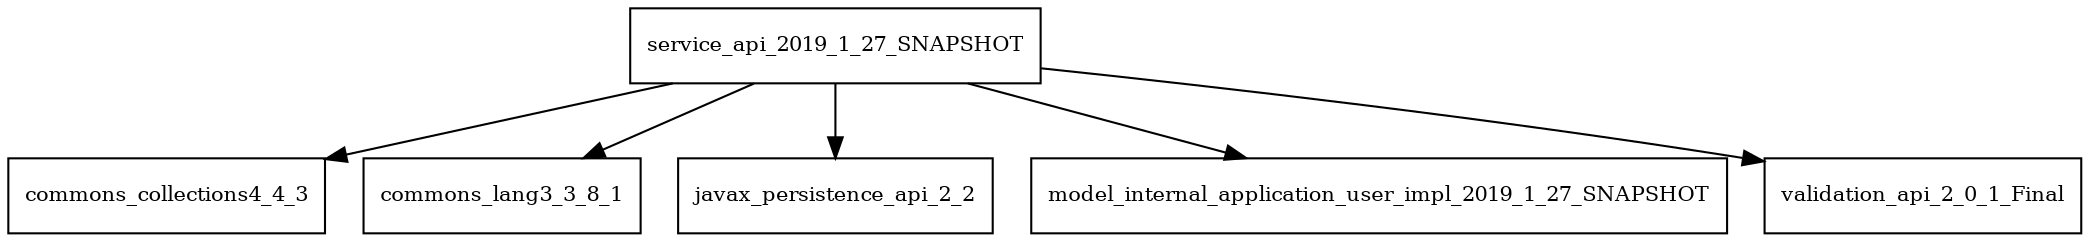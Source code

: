 digraph service_api_2019_1_27_SNAPSHOT_dependencies {
  node [shape = box, fontsize=10.0];
  service_api_2019_1_27_SNAPSHOT -> commons_collections4_4_3;
  service_api_2019_1_27_SNAPSHOT -> commons_lang3_3_8_1;
  service_api_2019_1_27_SNAPSHOT -> javax_persistence_api_2_2;
  service_api_2019_1_27_SNAPSHOT -> model_internal_application_user_impl_2019_1_27_SNAPSHOT;
  service_api_2019_1_27_SNAPSHOT -> validation_api_2_0_1_Final;
}
